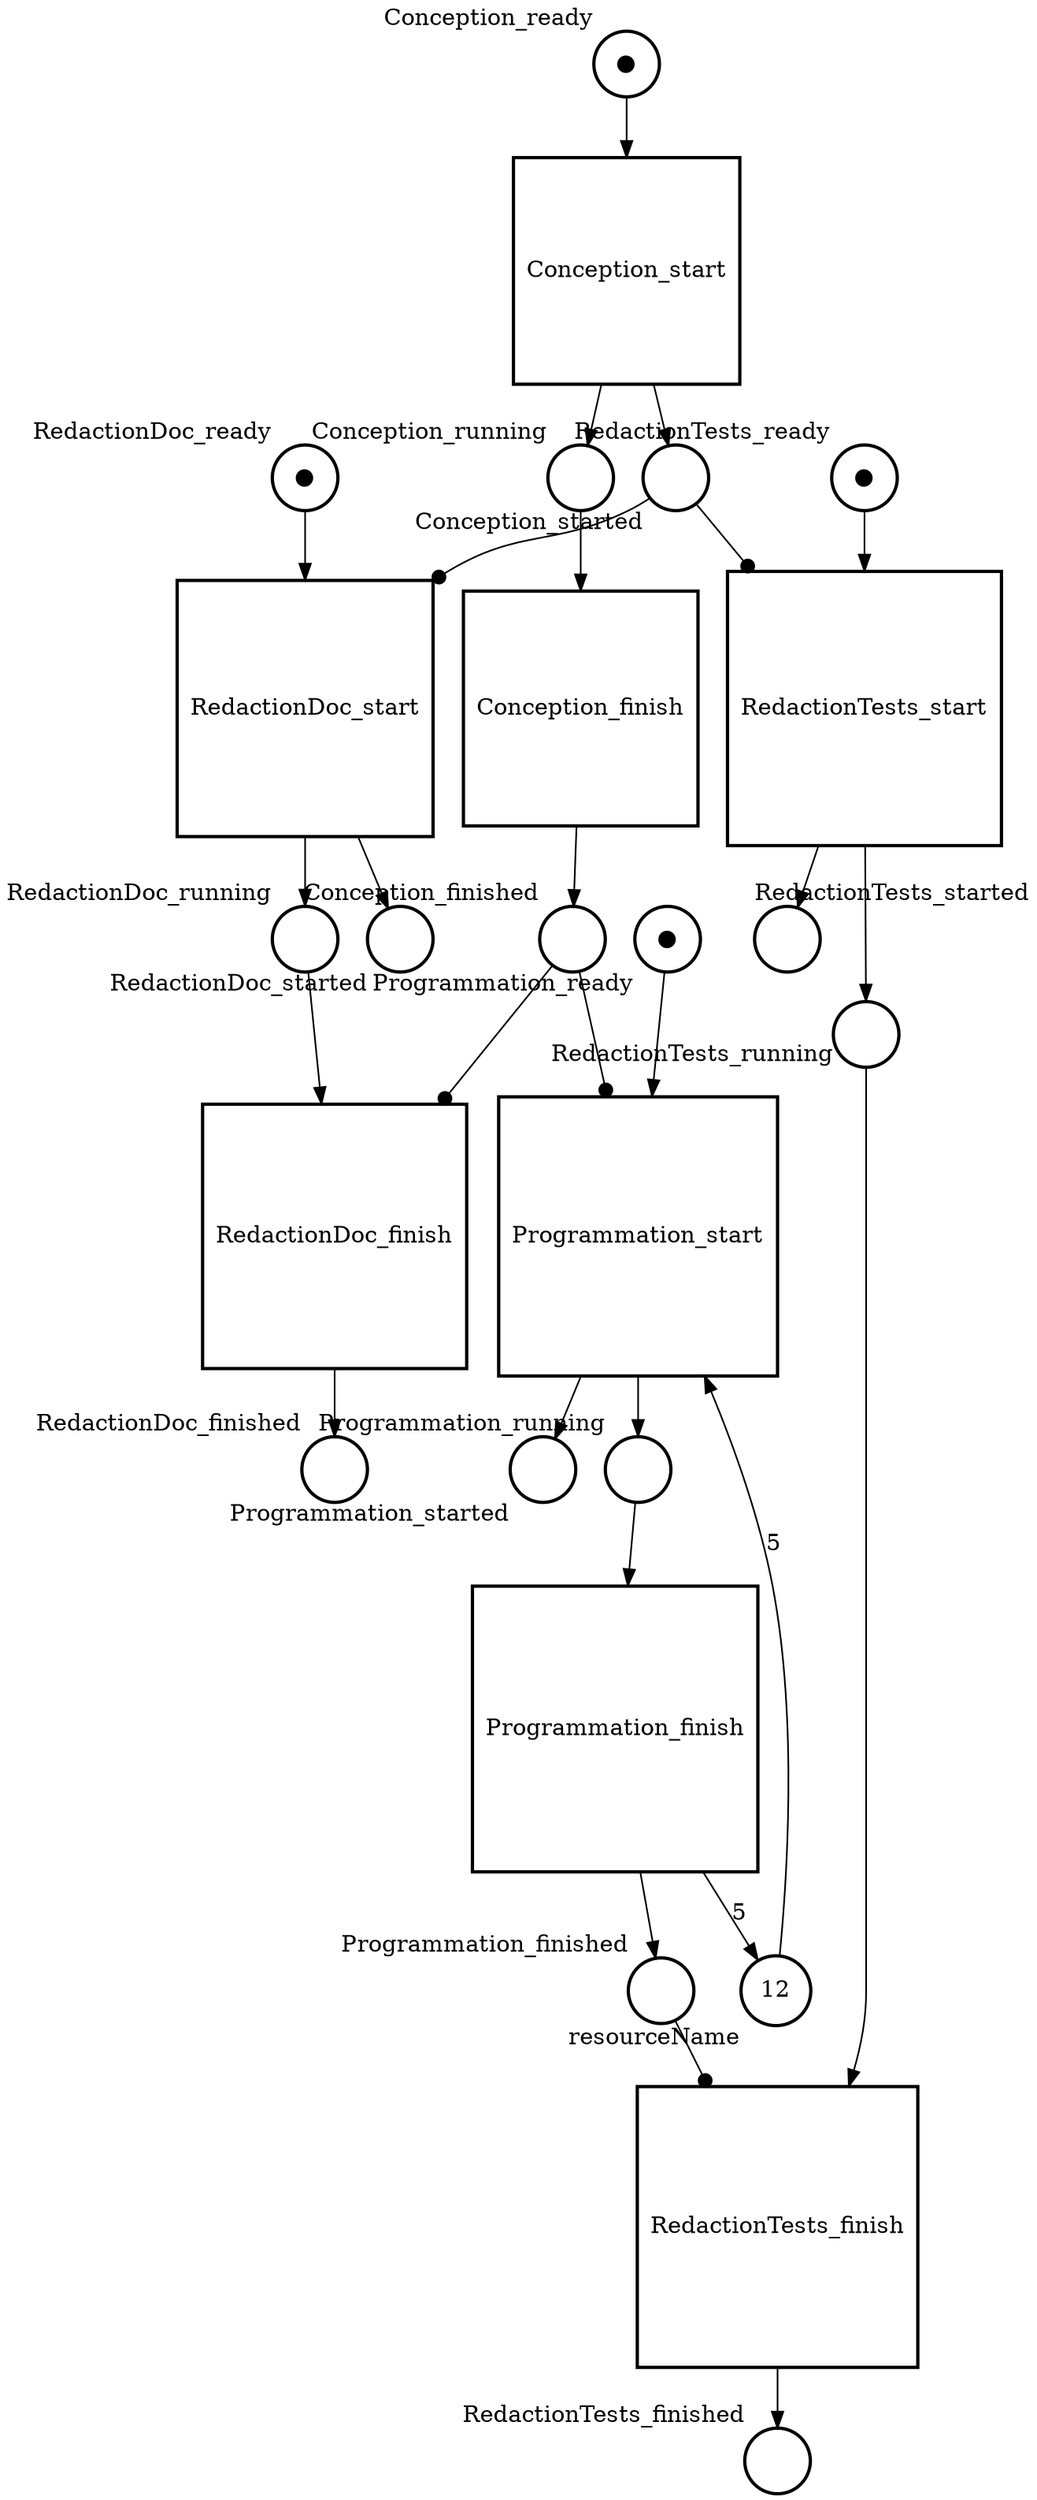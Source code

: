 digraph tpn {
"t0" [shape=square,height=0.444,penwidth=2.0,pos="415.0,402.0",label="Conception_start",xlabel="",xlp="415.0,366.0"]
"t1" [shape=square,height=0.444,penwidth=2.0,pos="400.0,237.0",label="Conception_finish",xlabel="",xlp="400.0,201.0"]
"t2" [shape=square,height=0.444,penwidth=2.0,pos="485.0,387.0",label="RedactionDoc_start",xlabel="",xlp="485.0,351.0"]
"t3" [shape=square,height=0.444,penwidth=2.0,pos="495.0,207.0",label="RedactionDoc_finish",xlabel="",xlp="495.0,171.0"]
"t4" [shape=square,height=0.444,penwidth=2.0,pos="345.0,112.0",label="Programmation_start",xlabel="",xlp="345.0,76.0"]
"t5" [shape=square,height=0.444,penwidth=2.0,pos="195.0,172.0",label="Programmation_finish",xlabel="",xlp="195.0,136.0"]
"t6" [shape=square,height=0.444,penwidth=2.0,pos="300.0,457.0",label="RedactionTests_start",xlabel="",xlp="300.0,421.0"]
"t7" [shape=square,height=0.444,penwidth=2.0,pos="165.0,342.0",label="RedactionTests_finish",xlabel="",xlp="165.0,306.0"]
"p8" [shape=circle,height=0.556,penwidth=2.0,pos="450.0,492.0",xlabel="Conception_ready",xlp="450.0,522.0",label="&#9679;"];
"p9" [shape=circle,height=0.556,penwidth=2.0,pos="400.0,317.0",xlabel="Conception_running",xlp="400.0,347.0",label=""];
"p10" [shape=circle,height=0.556,penwidth=2.0,pos="390.0,437.0",xlabel="Conception_started",xlp="390.0,467.0",label=""];
"p11" [shape=circle,height=0.556,penwidth=2.0,pos="420.0,167.0",xlabel="Conception_finished",xlp="420.0,197.0",label=""];
"p12" [shape=circle,height=0.556,penwidth=2.0,pos="540.0,457.0",xlabel="RedactionDoc_ready",xlp="540.0,487.0",label="&#9679;"];
"p13" [shape=circle,height=0.556,penwidth=2.0,pos="505.0,297.0",xlabel="RedactionDoc_running",xlp="505.0,327.0",label=""];
"p14" [shape=circle,height=0.556,penwidth=2.0,pos="570.0,397.0",xlabel="RedactionDoc_started",xlp="570.0,427.0",label=""];
"p15" [shape=circle,height=0.556,penwidth=2.0,pos="565.0,167.0",xlabel="RedactionDoc_finished",xlp="565.0,197.0",label=""];
"p16" [shape=circle,height=0.556,penwidth=2.0,pos="390.0,42.0",xlabel="Programmation_ready",xlp="390.0,72.0",label="&#9679;"];
"p17" [shape=circle,height=0.556,penwidth=2.0,pos="275.0,147.0",xlabel="Programmation_running",xlp="275.0,177.0",label=""];
"p18" [shape=circle,height=0.556,penwidth=2.0,pos="330.0,32.0",xlabel="Programmation_started",xlp="330.0,62.0",label=""];
"p19" [shape=circle,height=0.556,penwidth=2.0,pos="165.0,252.0",xlabel="Programmation_finished",xlp="165.0,282.0",label=""];
"p20" [shape=circle,height=0.556,penwidth=2.0,pos="305.0,540.0",xlabel="RedactionTests_ready",xlp="305.0,570.0",label="&#9679;"];
"p21" [shape=circle,height=0.556,penwidth=2.0,pos="225.0,407.0",xlabel="RedactionTests_running",xlp="225.0,437.0",label=""];
"p22" [shape=circle,height=0.556,penwidth=2.0,pos="250.0,515.0",xlabel="RedactionTests_started",xlp="250.0,545.0",label=""];
"p23" [shape=circle,height=0.556,penwidth=2.0,pos="90.0,362.0",xlabel="RedactionTests_finished",xlp="90.0,392.0",label=""];
"p24" [shape=circle,height=0.556,penwidth=2.0,pos="255.0,112.0",xlabel="resourceName",xlp="255.0,142.0",label="12"];
"t7" -> "p23" ;
"p19" -> "t7" [arrowhead=dot];
"p21" -> "t7" ;
"t6" -> "p21" ;
"t6" -> "p22" ;
"p10" -> "t6" [arrowhead=dot];
"p20" -> "t6" ;
"t5" -> "p19" ;
"t5" -> "p24" [label="5"];
"p17" -> "t5" ;
"t4" -> "p17" ;
"t4" -> "p18" ;
"p11" -> "t4" [arrowhead=dot];
"p16" -> "t4" ;
"p24" -> "t4" [label="5"];
"t3" -> "p15" ;
"p11" -> "t3" [arrowhead=dot];
"p13" -> "t3" ;
"t2" -> "p13" ;
"t2" -> "p14" ;
"p10" -> "t2" [arrowhead=dot];
"p12" -> "t2" ;
"t1" -> "p11" ;
"p9" -> "t1" ;
"t0" -> "p9" ;
"t0" -> "p10" ;
"p8" -> "t0" ;
}



